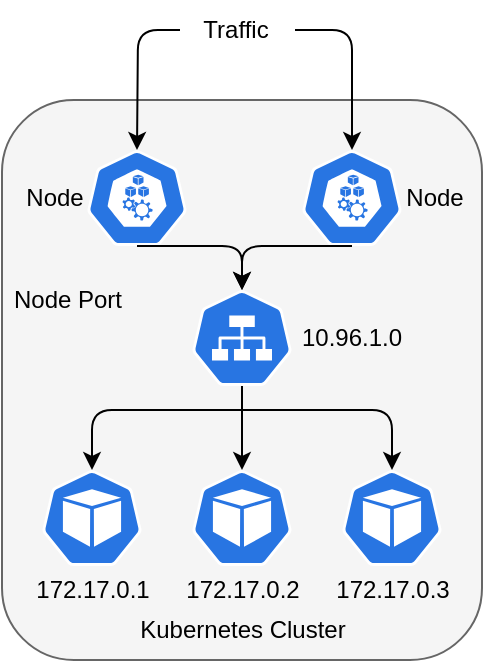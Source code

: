 <mxfile>
    <diagram name="Services" id="BkDvvt2r1Aibw6iPf59p">
        <mxGraphModel dx="1338" dy="790" grid="1" gridSize="10" guides="1" tooltips="1" connect="1" arrows="1" fold="1" page="1" pageScale="1" pageWidth="850" pageHeight="1100" math="0" shadow="0">
            <root>
                <mxCell id="U0UwoIgXTgrsF6ALoeq0-0"/>
                <mxCell id="U0UwoIgXTgrsF6ALoeq0-1" parent="U0UwoIgXTgrsF6ALoeq0-0"/>
                <mxCell id="U0UwoIgXTgrsF6ALoeq0-19" value="" style="rounded=1;whiteSpace=wrap;html=1;fillColor=#f5f5f5;fontColor=#333333;strokeColor=#666666;" parent="U0UwoIgXTgrsF6ALoeq0-1" vertex="1">
                    <mxGeometry x="251" y="310" width="240" height="280" as="geometry"/>
                </mxCell>
                <mxCell id="U0UwoIgXTgrsF6ALoeq0-20" value="" style="sketch=0;html=1;dashed=0;whitespace=wrap;fillColor=#2875E2;strokeColor=#ffffff;points=[[0.005,0.63,0],[0.1,0.2,0],[0.9,0.2,0],[0.5,0,0],[0.995,0.63,0],[0.72,0.99,0],[0.5,1,0],[0.28,0.99,0]];shape=mxgraph.kubernetes.icon;prIcon=svc" parent="U0UwoIgXTgrsF6ALoeq0-1" vertex="1">
                    <mxGeometry x="346" y="405" width="50" height="48" as="geometry"/>
                </mxCell>
                <mxCell id="U0UwoIgXTgrsF6ALoeq0-21" value="" style="sketch=0;html=1;dashed=0;whitespace=wrap;fillColor=#2875E2;strokeColor=#ffffff;points=[[0.005,0.63,0],[0.1,0.2,0],[0.9,0.2,0],[0.5,0,0],[0.995,0.63,0],[0.72,0.99,0],[0.5,1,0],[0.28,0.99,0]];shape=mxgraph.kubernetes.icon;prIcon=pod" parent="U0UwoIgXTgrsF6ALoeq0-1" vertex="1">
                    <mxGeometry x="271" y="495" width="50" height="48" as="geometry"/>
                </mxCell>
                <mxCell id="U0UwoIgXTgrsF6ALoeq0-22" value="" style="sketch=0;html=1;dashed=0;whitespace=wrap;fillColor=#2875E2;strokeColor=#ffffff;points=[[0.005,0.63,0],[0.1,0.2,0],[0.9,0.2,0],[0.5,0,0],[0.995,0.63,0],[0.72,0.99,0],[0.5,1,0],[0.28,0.99,0]];shape=mxgraph.kubernetes.icon;prIcon=pod" parent="U0UwoIgXTgrsF6ALoeq0-1" vertex="1">
                    <mxGeometry x="346" y="495" width="50" height="48" as="geometry"/>
                </mxCell>
                <mxCell id="U0UwoIgXTgrsF6ALoeq0-23" value="" style="sketch=0;html=1;dashed=0;whitespace=wrap;fillColor=#2875E2;strokeColor=#ffffff;points=[[0.005,0.63,0],[0.1,0.2,0],[0.9,0.2,0],[0.5,0,0],[0.995,0.63,0],[0.72,0.99,0],[0.5,1,0],[0.28,0.99,0]];shape=mxgraph.kubernetes.icon;prIcon=pod" parent="U0UwoIgXTgrsF6ALoeq0-1" vertex="1">
                    <mxGeometry x="421" y="495" width="50" height="48" as="geometry"/>
                </mxCell>
                <mxCell id="U0UwoIgXTgrsF6ALoeq0-25" value="" style="endArrow=classic;html=1;exitX=0.5;exitY=1;exitDx=0;exitDy=0;exitPerimeter=0;entryX=0.5;entryY=0;entryDx=0;entryDy=0;entryPerimeter=0;" parent="U0UwoIgXTgrsF6ALoeq0-1" source="U0UwoIgXTgrsF6ALoeq0-20" target="U0UwoIgXTgrsF6ALoeq0-22" edge="1">
                    <mxGeometry width="50" height="50" relative="1" as="geometry">
                        <mxPoint x="681" y="635" as="sourcePoint"/>
                        <mxPoint x="731" y="585" as="targetPoint"/>
                    </mxGeometry>
                </mxCell>
                <mxCell id="U0UwoIgXTgrsF6ALoeq0-26" value="" style="endArrow=classic;startArrow=classic;html=1;exitX=0.5;exitY=0;exitDx=0;exitDy=0;exitPerimeter=0;entryX=0.5;entryY=0;entryDx=0;entryDy=0;entryPerimeter=0;" parent="U0UwoIgXTgrsF6ALoeq0-1" source="U0UwoIgXTgrsF6ALoeq0-21" target="U0UwoIgXTgrsF6ALoeq0-23" edge="1">
                    <mxGeometry width="50" height="50" relative="1" as="geometry">
                        <mxPoint x="301" y="665" as="sourcePoint"/>
                        <mxPoint x="351" y="615" as="targetPoint"/>
                        <Array as="points">
                            <mxPoint x="296" y="465"/>
                            <mxPoint x="371" y="465"/>
                            <mxPoint x="446" y="465"/>
                        </Array>
                    </mxGeometry>
                </mxCell>
                <mxCell id="U0UwoIgXTgrsF6ALoeq0-27" value="172.17.0.1" style="text;html=1;strokeColor=none;fillColor=none;align=center;verticalAlign=middle;whiteSpace=wrap;rounded=0;" parent="U0UwoIgXTgrsF6ALoeq0-1" vertex="1">
                    <mxGeometry x="268.5" y="545" width="55" height="20" as="geometry"/>
                </mxCell>
                <mxCell id="U0UwoIgXTgrsF6ALoeq0-28" value="172.17.0.2" style="text;html=1;strokeColor=none;fillColor=none;align=center;verticalAlign=middle;whiteSpace=wrap;rounded=0;" parent="U0UwoIgXTgrsF6ALoeq0-1" vertex="1">
                    <mxGeometry x="343.5" y="545" width="55" height="20" as="geometry"/>
                </mxCell>
                <mxCell id="U0UwoIgXTgrsF6ALoeq0-29" value="172.17.0.3" style="text;html=1;strokeColor=none;fillColor=none;align=center;verticalAlign=middle;whiteSpace=wrap;rounded=0;" parent="U0UwoIgXTgrsF6ALoeq0-1" vertex="1">
                    <mxGeometry x="418.5" y="545" width="55" height="20" as="geometry"/>
                </mxCell>
                <mxCell id="U0UwoIgXTgrsF6ALoeq0-30" value="Kubernetes Cluster" style="text;html=1;strokeColor=none;fillColor=none;align=center;verticalAlign=middle;whiteSpace=wrap;rounded=0;" parent="U0UwoIgXTgrsF6ALoeq0-1" vertex="1">
                    <mxGeometry x="313.5" y="560" width="115" height="30" as="geometry"/>
                </mxCell>
                <mxCell id="U0UwoIgXTgrsF6ALoeq0-31" value="Node Port" style="text;html=1;strokeColor=none;fillColor=none;align=center;verticalAlign=middle;whiteSpace=wrap;rounded=0;" parent="U0UwoIgXTgrsF6ALoeq0-1" vertex="1">
                    <mxGeometry x="253.5" y="395" width="60" height="30" as="geometry"/>
                </mxCell>
                <mxCell id="U0UwoIgXTgrsF6ALoeq0-32" value="Traffic" style="text;html=1;strokeColor=none;fillColor=none;align=center;verticalAlign=middle;whiteSpace=wrap;rounded=0;" parent="U0UwoIgXTgrsF6ALoeq0-1" vertex="1">
                    <mxGeometry x="337.5" y="260" width="60" height="30" as="geometry"/>
                </mxCell>
                <mxCell id="U0UwoIgXTgrsF6ALoeq0-33" value="10.96.1.0" style="text;html=1;strokeColor=none;fillColor=none;align=center;verticalAlign=middle;whiteSpace=wrap;rounded=0;" parent="U0UwoIgXTgrsF6ALoeq0-1" vertex="1">
                    <mxGeometry x="396" y="414" width="60" height="30" as="geometry"/>
                </mxCell>
                <mxCell id="U0UwoIgXTgrsF6ALoeq0-35" value="" style="sketch=0;html=1;dashed=0;whitespace=wrap;fillColor=#2875E2;strokeColor=#ffffff;points=[[0.005,0.63,0],[0.1,0.2,0],[0.9,0.2,0],[0.5,0,0],[0.995,0.63,0],[0.72,0.99,0],[0.5,1,0],[0.28,0.99,0]];shape=mxgraph.kubernetes.icon;prIcon=node" parent="U0UwoIgXTgrsF6ALoeq0-1" vertex="1">
                    <mxGeometry x="401" y="335" width="50" height="48" as="geometry"/>
                </mxCell>
                <mxCell id="U0UwoIgXTgrsF6ALoeq0-36" value="" style="sketch=0;html=1;dashed=0;whitespace=wrap;fillColor=#2875E2;strokeColor=#ffffff;points=[[0.005,0.63,0],[0.1,0.2,0],[0.9,0.2,0],[0.5,0,0],[0.995,0.63,0],[0.72,0.99,0],[0.5,1,0],[0.28,0.99,0]];shape=mxgraph.kubernetes.icon;prIcon=node" parent="U0UwoIgXTgrsF6ALoeq0-1" vertex="1">
                    <mxGeometry x="293.5" y="335" width="50" height="48" as="geometry"/>
                </mxCell>
                <mxCell id="U0UwoIgXTgrsF6ALoeq0-37" value="" style="endArrow=classic;html=1;exitX=0.5;exitY=1;exitDx=0;exitDy=0;exitPerimeter=0;entryX=0.5;entryY=0;entryDx=0;entryDy=0;entryPerimeter=0;" parent="U0UwoIgXTgrsF6ALoeq0-1" source="U0UwoIgXTgrsF6ALoeq0-35" target="U0UwoIgXTgrsF6ALoeq0-20" edge="1">
                    <mxGeometry width="50" height="50" relative="1" as="geometry">
                        <mxPoint x="710" y="415" as="sourcePoint"/>
                        <mxPoint x="760" y="365" as="targetPoint"/>
                        <Array as="points">
                            <mxPoint x="371" y="383"/>
                        </Array>
                    </mxGeometry>
                </mxCell>
                <mxCell id="U0UwoIgXTgrsF6ALoeq0-38" value="" style="endArrow=classic;html=1;exitX=0.5;exitY=1;exitDx=0;exitDy=0;exitPerimeter=0;entryX=0.5;entryY=0;entryDx=0;entryDy=0;entryPerimeter=0;" parent="U0UwoIgXTgrsF6ALoeq0-1" source="U0UwoIgXTgrsF6ALoeq0-36" target="U0UwoIgXTgrsF6ALoeq0-20" edge="1">
                    <mxGeometry width="50" height="50" relative="1" as="geometry">
                        <mxPoint x="720" y="455" as="sourcePoint"/>
                        <mxPoint x="770" y="405" as="targetPoint"/>
                        <Array as="points">
                            <mxPoint x="371" y="383"/>
                        </Array>
                    </mxGeometry>
                </mxCell>
                <mxCell id="U0UwoIgXTgrsF6ALoeq0-39" value="" style="endArrow=classic;html=1;entryX=0.5;entryY=0;entryDx=0;entryDy=0;entryPerimeter=0;" parent="U0UwoIgXTgrsF6ALoeq0-1" target="U0UwoIgXTgrsF6ALoeq0-36" edge="1">
                    <mxGeometry width="50" height="50" relative="1" as="geometry">
                        <mxPoint x="340" y="275" as="sourcePoint"/>
                        <mxPoint x="690" y="310" as="targetPoint"/>
                        <Array as="points">
                            <mxPoint x="319" y="275"/>
                        </Array>
                    </mxGeometry>
                </mxCell>
                <mxCell id="U0UwoIgXTgrsF6ALoeq0-40" value="" style="endArrow=classic;html=1;exitX=1;exitY=0.5;exitDx=0;exitDy=0;entryX=0.5;entryY=0;entryDx=0;entryDy=0;entryPerimeter=0;" parent="U0UwoIgXTgrsF6ALoeq0-1" source="U0UwoIgXTgrsF6ALoeq0-32" target="U0UwoIgXTgrsF6ALoeq0-35" edge="1">
                    <mxGeometry width="50" height="50" relative="1" as="geometry">
                        <mxPoint x="620" y="380" as="sourcePoint"/>
                        <mxPoint x="670" y="330" as="targetPoint"/>
                        <Array as="points">
                            <mxPoint x="426" y="275"/>
                        </Array>
                    </mxGeometry>
                </mxCell>
                <mxCell id="U0UwoIgXTgrsF6ALoeq0-41" value="Node" style="text;html=1;strokeColor=none;fillColor=none;align=center;verticalAlign=middle;whiteSpace=wrap;rounded=0;" parent="U0UwoIgXTgrsF6ALoeq0-1" vertex="1">
                    <mxGeometry x="250" y="349" width="55" height="20" as="geometry"/>
                </mxCell>
                <mxCell id="U0UwoIgXTgrsF6ALoeq0-42" value="Node" style="text;html=1;strokeColor=none;fillColor=none;align=center;verticalAlign=middle;whiteSpace=wrap;rounded=0;" parent="U0UwoIgXTgrsF6ALoeq0-1" vertex="1">
                    <mxGeometry x="440" y="349" width="55" height="20" as="geometry"/>
                </mxCell>
            </root>
        </mxGraphModel>
    </diagram>
</mxfile>